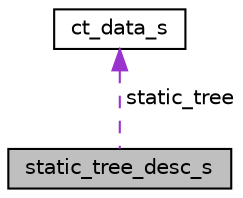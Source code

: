 digraph "static_tree_desc_s"
{
  edge [fontname="Helvetica",fontsize="10",labelfontname="Helvetica",labelfontsize="10"];
  node [fontname="Helvetica",fontsize="10",shape=record];
  Node1 [label="static_tree_desc_s",height=0.2,width=0.4,color="black", fillcolor="grey75", style="filled", fontcolor="black"];
  Node2 -> Node1 [dir="back",color="darkorchid3",fontsize="10",style="dashed",label=" static_tree" ,fontname="Helvetica"];
  Node2 [label="ct_data_s",height=0.2,width=0.4,color="black", fillcolor="white", style="filled",URL="$structct__data__s.html"];
}
